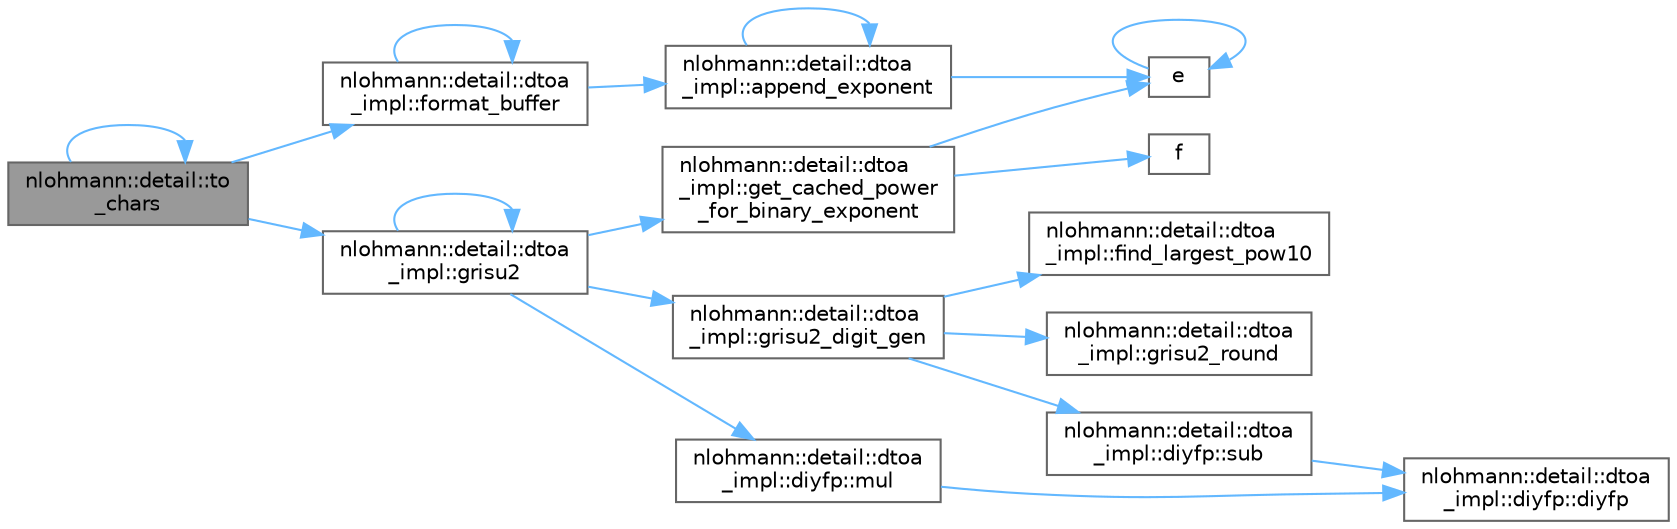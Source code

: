 digraph "nlohmann::detail::to_chars"
{
 // LATEX_PDF_SIZE
  bgcolor="transparent";
  edge [fontname=Helvetica,fontsize=10,labelfontname=Helvetica,labelfontsize=10];
  node [fontname=Helvetica,fontsize=10,shape=box,height=0.2,width=0.4];
  rankdir="LR";
  Node1 [id="Node000001",label="nlohmann::detail::to\l_chars",height=0.2,width=0.4,color="gray40", fillcolor="grey60", style="filled", fontcolor="black",tooltip="generates a decimal representation of the floating-point number value in [first, last)."];
  Node1 -> Node2 [id="edge20_Node000001_Node000002",color="steelblue1",style="solid",tooltip=" "];
  Node2 [id="Node000002",label="nlohmann::detail::dtoa\l_impl::format_buffer",height=0.2,width=0.4,color="grey40", fillcolor="white", style="filled",URL="$namespacenlohmann_1_1detail_1_1dtoa__impl.html#a0986c3e015db045df89506436f19e07c",tooltip="prettify v = buf * 10^decimal_exponent"];
  Node2 -> Node3 [id="edge21_Node000002_Node000003",color="steelblue1",style="solid",tooltip=" "];
  Node3 [id="Node000003",label="nlohmann::detail::dtoa\l_impl::append_exponent",height=0.2,width=0.4,color="grey40", fillcolor="white", style="filled",URL="$namespacenlohmann_1_1detail_1_1dtoa__impl.html#a78ad745d14b79fc65714c9938981faf6",tooltip="appends a decimal representation of e to buf"];
  Node3 -> Node3 [id="edge22_Node000003_Node000003",color="steelblue1",style="solid",tooltip=" "];
  Node3 -> Node4 [id="edge23_Node000003_Node000004",color="steelblue1",style="solid",tooltip=" "];
  Node4 [id="Node000004",label="e",height=0.2,width=0.4,color="grey40", fillcolor="white", style="filled",URL="$_cwise__array__power__array_8cpp.html#a9cb86ff854760bf91a154f2724a9101d",tooltip=" "];
  Node4 -> Node4 [id="edge24_Node000004_Node000004",color="steelblue1",style="solid",tooltip=" "];
  Node2 -> Node2 [id="edge25_Node000002_Node000002",color="steelblue1",style="solid",tooltip=" "];
  Node1 -> Node5 [id="edge26_Node000001_Node000005",color="steelblue1",style="solid",tooltip=" "];
  Node5 [id="Node000005",label="nlohmann::detail::dtoa\l_impl::grisu2",height=0.2,width=0.4,color="grey40", fillcolor="white", style="filled",URL="$namespacenlohmann_1_1detail_1_1dtoa__impl.html#a05b681dcb8569b9784c6dccfadb01633",tooltip=" "];
  Node5 -> Node6 [id="edge27_Node000005_Node000006",color="steelblue1",style="solid",tooltip=" "];
  Node6 [id="Node000006",label="nlohmann::detail::dtoa\l_impl::get_cached_power\l_for_binary_exponent",height=0.2,width=0.4,color="grey40", fillcolor="white", style="filled",URL="$namespacenlohmann_1_1detail_1_1dtoa__impl.html#adbf329a18c5cf854a3477327afd2200b",tooltip=" "];
  Node6 -> Node4 [id="edge28_Node000006_Node000004",color="steelblue1",style="solid",tooltip=" "];
  Node6 -> Node7 [id="edge29_Node000006_Node000007",color="steelblue1",style="solid",tooltip=" "];
  Node7 [id="Node000007",label="f",height=0.2,width=0.4,color="grey40", fillcolor="white", style="filled",URL="$cxx11__tensor__map_8cpp.html#a7f507fea02198f6cb81c86640c7b1a4e",tooltip=" "];
  Node5 -> Node5 [id="edge30_Node000005_Node000005",color="steelblue1",style="solid",tooltip=" "];
  Node5 -> Node8 [id="edge31_Node000005_Node000008",color="steelblue1",style="solid",tooltip=" "];
  Node8 [id="Node000008",label="nlohmann::detail::dtoa\l_impl::grisu2_digit_gen",height=0.2,width=0.4,color="grey40", fillcolor="white", style="filled",URL="$namespacenlohmann_1_1detail_1_1dtoa__impl.html#a9b899c72b0e1e3dd46d75c2b4e6bcdfb",tooltip=" "];
  Node8 -> Node9 [id="edge32_Node000008_Node000009",color="steelblue1",style="solid",tooltip=" "];
  Node9 [id="Node000009",label="nlohmann::detail::dtoa\l_impl::find_largest_pow10",height=0.2,width=0.4,color="grey40", fillcolor="white", style="filled",URL="$namespacenlohmann_1_1detail_1_1dtoa__impl.html#a36ded358763b5dbcea9867660fbe4e28",tooltip=" "];
  Node8 -> Node10 [id="edge33_Node000008_Node000010",color="steelblue1",style="solid",tooltip=" "];
  Node10 [id="Node000010",label="nlohmann::detail::dtoa\l_impl::grisu2_round",height=0.2,width=0.4,color="grey40", fillcolor="white", style="filled",URL="$namespacenlohmann_1_1detail_1_1dtoa__impl.html#a5bc841e0bee12fd6489d49cf7bd07bb4",tooltip=" "];
  Node8 -> Node11 [id="edge34_Node000008_Node000011",color="steelblue1",style="solid",tooltip=" "];
  Node11 [id="Node000011",label="nlohmann::detail::dtoa\l_impl::diyfp::sub",height=0.2,width=0.4,color="grey40", fillcolor="white", style="filled",URL="$structnlohmann_1_1detail_1_1dtoa__impl_1_1diyfp.html#aeb26771af54ad73598c1a0430d65d884",tooltip="returns x - y"];
  Node11 -> Node12 [id="edge35_Node000011_Node000012",color="steelblue1",style="solid",tooltip=" "];
  Node12 [id="Node000012",label="nlohmann::detail::dtoa\l_impl::diyfp::diyfp",height=0.2,width=0.4,color="grey40", fillcolor="white", style="filled",URL="$structnlohmann_1_1detail_1_1dtoa__impl_1_1diyfp.html#ad8798a8823a49c8412f0fada9892c918",tooltip=" "];
  Node5 -> Node13 [id="edge36_Node000005_Node000013",color="steelblue1",style="solid",tooltip=" "];
  Node13 [id="Node000013",label="nlohmann::detail::dtoa\l_impl::diyfp::mul",height=0.2,width=0.4,color="grey40", fillcolor="white", style="filled",URL="$structnlohmann_1_1detail_1_1dtoa__impl_1_1diyfp.html#aa5f250d12ce89c81fdb08900c6a823e8",tooltip="returns x * y"];
  Node13 -> Node12 [id="edge37_Node000013_Node000012",color="steelblue1",style="solid",tooltip=" "];
  Node1 -> Node1 [id="edge38_Node000001_Node000001",color="steelblue1",style="solid",tooltip=" "];
}
